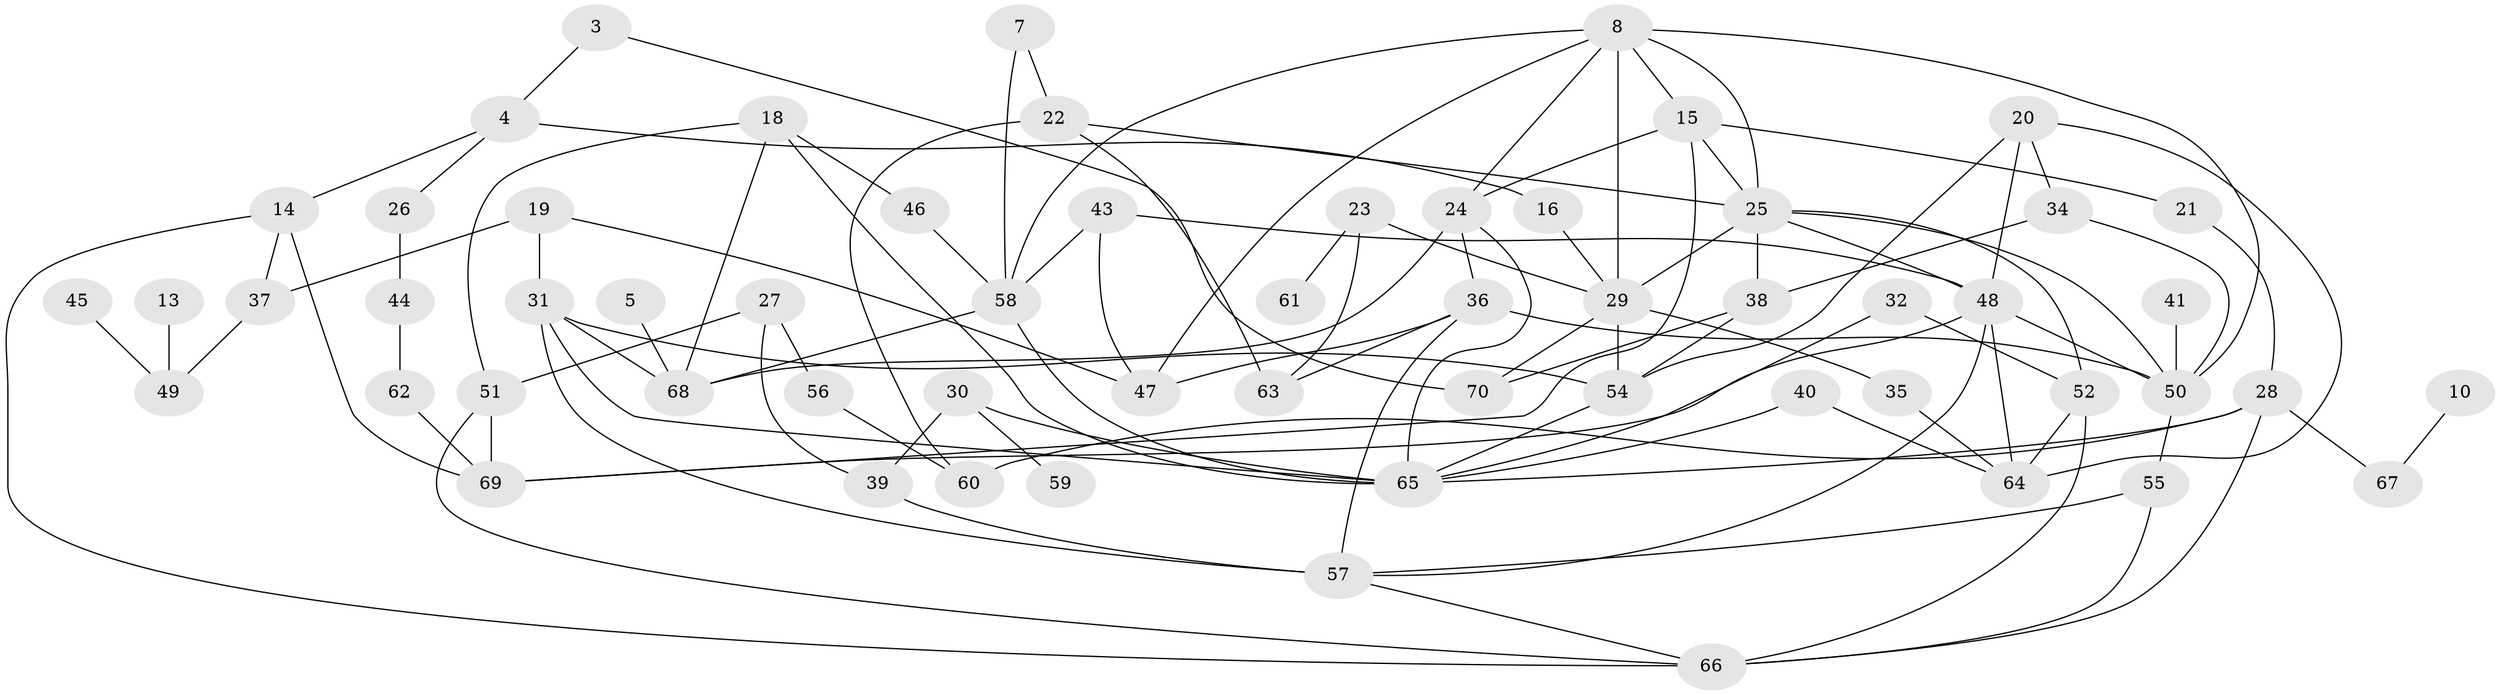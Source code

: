 // original degree distribution, {1: 0.22302158273381295, 3: 0.2014388489208633, 4: 0.2014388489208633, 2: 0.19424460431654678, 0: 0.07194244604316546, 9: 0.007194244604316547, 7: 0.014388489208633094, 5: 0.05755395683453238, 6: 0.02158273381294964, 8: 0.007194244604316547}
// Generated by graph-tools (version 1.1) at 2025/00/03/09/25 03:00:45]
// undirected, 60 vertices, 108 edges
graph export_dot {
graph [start="1"]
  node [color=gray90,style=filled];
  3;
  4;
  5;
  7;
  8;
  10;
  13;
  14;
  15;
  16;
  18;
  19;
  20;
  21;
  22;
  23;
  24;
  25;
  26;
  27;
  28;
  29;
  30;
  31;
  32;
  34;
  35;
  36;
  37;
  38;
  39;
  40;
  41;
  43;
  44;
  45;
  46;
  47;
  48;
  49;
  50;
  51;
  52;
  54;
  55;
  56;
  57;
  58;
  59;
  60;
  61;
  62;
  63;
  64;
  65;
  66;
  67;
  68;
  69;
  70;
  3 -- 4 [weight=1.0];
  3 -- 70 [weight=1.0];
  4 -- 14 [weight=1.0];
  4 -- 16 [weight=1.0];
  4 -- 26 [weight=1.0];
  5 -- 68 [weight=1.0];
  7 -- 22 [weight=1.0];
  7 -- 58 [weight=1.0];
  8 -- 15 [weight=1.0];
  8 -- 24 [weight=1.0];
  8 -- 25 [weight=1.0];
  8 -- 29 [weight=1.0];
  8 -- 47 [weight=1.0];
  8 -- 50 [weight=1.0];
  8 -- 58 [weight=1.0];
  10 -- 67 [weight=1.0];
  13 -- 49 [weight=1.0];
  14 -- 37 [weight=1.0];
  14 -- 66 [weight=1.0];
  14 -- 69 [weight=1.0];
  15 -- 21 [weight=1.0];
  15 -- 24 [weight=1.0];
  15 -- 25 [weight=1.0];
  15 -- 69 [weight=1.0];
  16 -- 29 [weight=1.0];
  18 -- 46 [weight=1.0];
  18 -- 51 [weight=1.0];
  18 -- 65 [weight=1.0];
  18 -- 68 [weight=1.0];
  19 -- 31 [weight=1.0];
  19 -- 37 [weight=1.0];
  19 -- 47 [weight=1.0];
  20 -- 34 [weight=1.0];
  20 -- 48 [weight=1.0];
  20 -- 54 [weight=1.0];
  20 -- 64 [weight=1.0];
  21 -- 28 [weight=1.0];
  22 -- 25 [weight=1.0];
  22 -- 60 [weight=1.0];
  22 -- 63 [weight=1.0];
  23 -- 29 [weight=1.0];
  23 -- 61 [weight=1.0];
  23 -- 63 [weight=1.0];
  24 -- 36 [weight=1.0];
  24 -- 65 [weight=1.0];
  24 -- 68 [weight=1.0];
  25 -- 29 [weight=2.0];
  25 -- 38 [weight=1.0];
  25 -- 48 [weight=1.0];
  25 -- 50 [weight=1.0];
  25 -- 52 [weight=1.0];
  26 -- 44 [weight=1.0];
  27 -- 39 [weight=1.0];
  27 -- 51 [weight=1.0];
  27 -- 56 [weight=1.0];
  28 -- 60 [weight=1.0];
  28 -- 65 [weight=1.0];
  28 -- 66 [weight=1.0];
  28 -- 67 [weight=1.0];
  29 -- 35 [weight=1.0];
  29 -- 54 [weight=1.0];
  29 -- 70 [weight=1.0];
  30 -- 39 [weight=1.0];
  30 -- 59 [weight=1.0];
  30 -- 65 [weight=1.0];
  31 -- 54 [weight=1.0];
  31 -- 57 [weight=1.0];
  31 -- 65 [weight=1.0];
  31 -- 68 [weight=1.0];
  32 -- 52 [weight=1.0];
  32 -- 65 [weight=1.0];
  34 -- 38 [weight=1.0];
  34 -- 50 [weight=1.0];
  35 -- 64 [weight=1.0];
  36 -- 47 [weight=1.0];
  36 -- 50 [weight=1.0];
  36 -- 57 [weight=1.0];
  36 -- 63 [weight=1.0];
  37 -- 49 [weight=1.0];
  38 -- 54 [weight=1.0];
  38 -- 70 [weight=1.0];
  39 -- 57 [weight=2.0];
  40 -- 64 [weight=1.0];
  40 -- 65 [weight=1.0];
  41 -- 50 [weight=1.0];
  43 -- 47 [weight=1.0];
  43 -- 48 [weight=1.0];
  43 -- 58 [weight=1.0];
  44 -- 62 [weight=1.0];
  45 -- 49 [weight=1.0];
  46 -- 58 [weight=1.0];
  48 -- 50 [weight=1.0];
  48 -- 57 [weight=1.0];
  48 -- 64 [weight=1.0];
  48 -- 69 [weight=2.0];
  50 -- 55 [weight=1.0];
  51 -- 66 [weight=1.0];
  51 -- 69 [weight=1.0];
  52 -- 64 [weight=1.0];
  52 -- 66 [weight=1.0];
  54 -- 65 [weight=1.0];
  55 -- 57 [weight=1.0];
  55 -- 66 [weight=1.0];
  56 -- 60 [weight=1.0];
  57 -- 66 [weight=1.0];
  58 -- 65 [weight=3.0];
  58 -- 68 [weight=1.0];
  62 -- 69 [weight=1.0];
}
